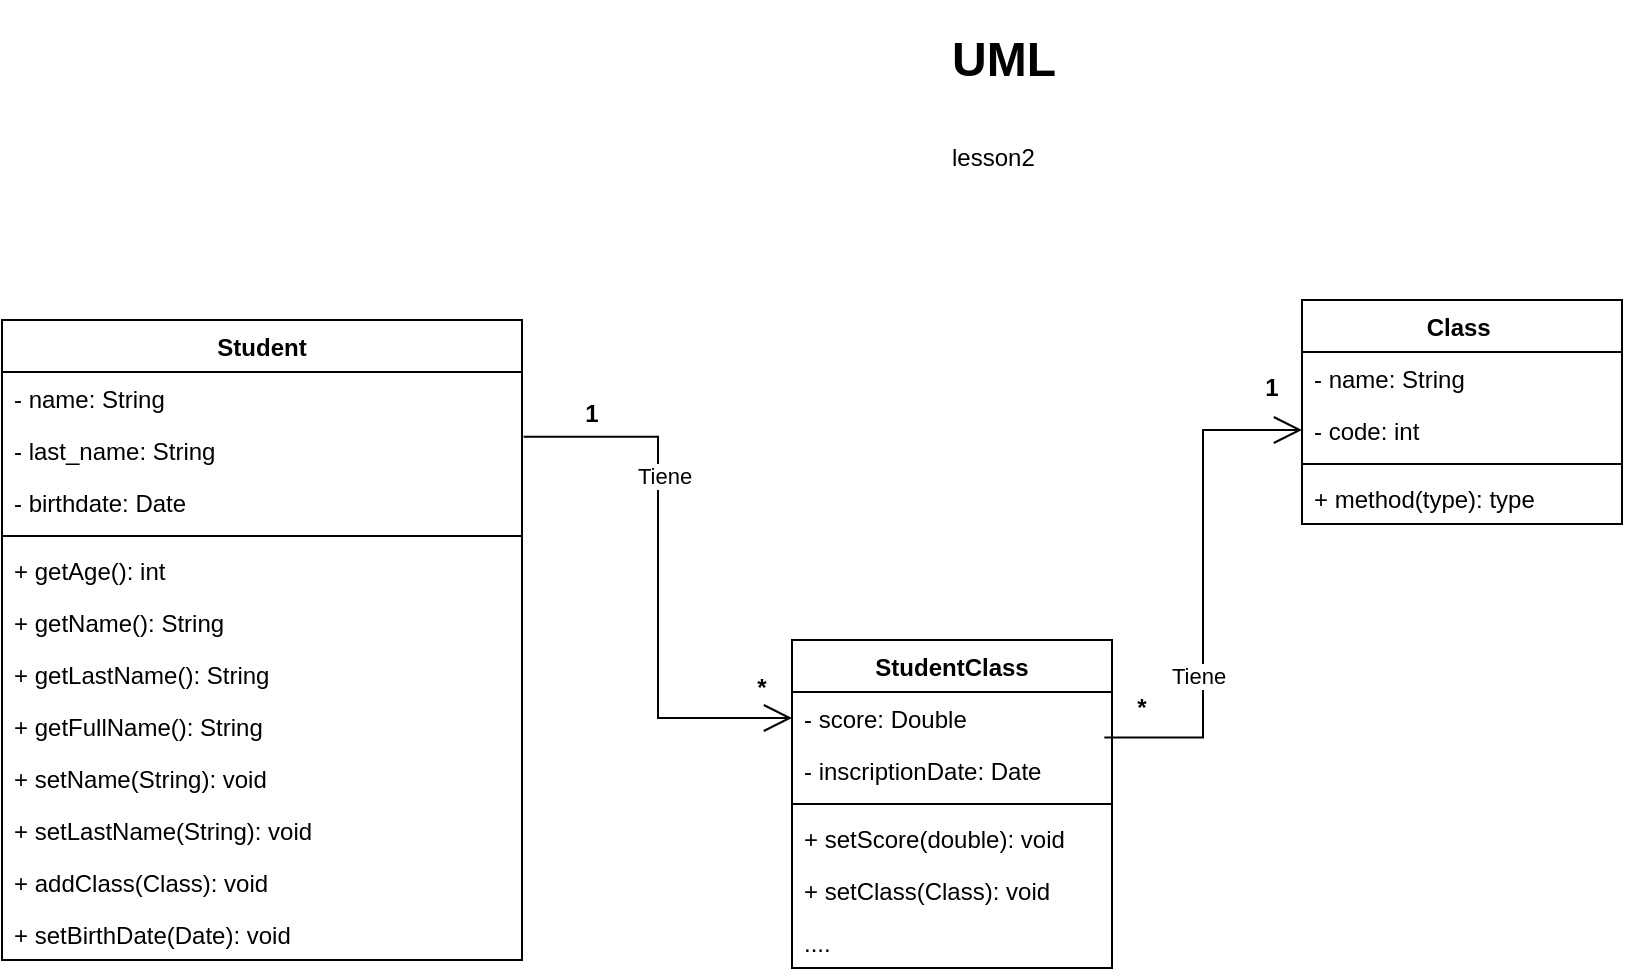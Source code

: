 <mxfile version="20.2.5" type="github" pages="2">
  <diagram id="qucW7Hf-s4Wk7j7cGB6x" name="Clase-2">
    <mxGraphModel dx="1962" dy="1680" grid="1" gridSize="10" guides="1" tooltips="1" connect="1" arrows="1" fold="1" page="1" pageScale="1" pageWidth="850" pageHeight="1100" math="0" shadow="0">
      <root>
        <mxCell id="0" />
        <mxCell id="1" parent="0" />
        <mxCell id="x6pAnWsLz1r-cP3AVDph-1" value="Student" style="swimlane;fontStyle=1;align=center;verticalAlign=top;childLayout=stackLayout;horizontal=1;startSize=26;horizontalStack=0;resizeParent=1;resizeParentMax=0;resizeLast=0;collapsible=1;marginBottom=0;" parent="1" vertex="1">
          <mxGeometry x="-130" y="150" width="260" height="320" as="geometry" />
        </mxCell>
        <mxCell id="x6pAnWsLz1r-cP3AVDph-2" value="- name: String" style="text;strokeColor=none;fillColor=none;align=left;verticalAlign=top;spacingLeft=4;spacingRight=4;overflow=hidden;rotatable=0;points=[[0,0.5],[1,0.5]];portConstraint=eastwest;" parent="x6pAnWsLz1r-cP3AVDph-1" vertex="1">
          <mxGeometry y="26" width="260" height="26" as="geometry" />
        </mxCell>
        <mxCell id="x6pAnWsLz1r-cP3AVDph-5" value="- last_name: String" style="text;strokeColor=none;fillColor=none;align=left;verticalAlign=top;spacingLeft=4;spacingRight=4;overflow=hidden;rotatable=0;points=[[0,0.5],[1,0.5]];portConstraint=eastwest;" parent="x6pAnWsLz1r-cP3AVDph-1" vertex="1">
          <mxGeometry y="52" width="260" height="26" as="geometry" />
        </mxCell>
        <mxCell id="x6pAnWsLz1r-cP3AVDph-6" value="- birthdate: Date" style="text;strokeColor=none;fillColor=none;align=left;verticalAlign=top;spacingLeft=4;spacingRight=4;overflow=hidden;rotatable=0;points=[[0,0.5],[1,0.5]];portConstraint=eastwest;" parent="x6pAnWsLz1r-cP3AVDph-1" vertex="1">
          <mxGeometry y="78" width="260" height="26" as="geometry" />
        </mxCell>
        <mxCell id="x6pAnWsLz1r-cP3AVDph-3" value="" style="line;strokeWidth=1;fillColor=none;align=left;verticalAlign=middle;spacingTop=-1;spacingLeft=3;spacingRight=3;rotatable=0;labelPosition=right;points=[];portConstraint=eastwest;" parent="x6pAnWsLz1r-cP3AVDph-1" vertex="1">
          <mxGeometry y="104" width="260" height="8" as="geometry" />
        </mxCell>
        <mxCell id="x6pAnWsLz1r-cP3AVDph-4" value="+ getAge(): int" style="text;strokeColor=none;fillColor=none;align=left;verticalAlign=top;spacingLeft=4;spacingRight=4;overflow=hidden;rotatable=0;points=[[0,0.5],[1,0.5]];portConstraint=eastwest;" parent="x6pAnWsLz1r-cP3AVDph-1" vertex="1">
          <mxGeometry y="112" width="260" height="26" as="geometry" />
        </mxCell>
        <mxCell id="x6pAnWsLz1r-cP3AVDph-8" value="+ getName(): String" style="text;strokeColor=none;fillColor=none;align=left;verticalAlign=top;spacingLeft=4;spacingRight=4;overflow=hidden;rotatable=0;points=[[0,0.5],[1,0.5]];portConstraint=eastwest;" parent="x6pAnWsLz1r-cP3AVDph-1" vertex="1">
          <mxGeometry y="138" width="260" height="26" as="geometry" />
        </mxCell>
        <mxCell id="x6pAnWsLz1r-cP3AVDph-9" value="+ getLastName(): String" style="text;strokeColor=none;fillColor=none;align=left;verticalAlign=top;spacingLeft=4;spacingRight=4;overflow=hidden;rotatable=0;points=[[0,0.5],[1,0.5]];portConstraint=eastwest;" parent="x6pAnWsLz1r-cP3AVDph-1" vertex="1">
          <mxGeometry y="164" width="260" height="26" as="geometry" />
        </mxCell>
        <mxCell id="x6pAnWsLz1r-cP3AVDph-10" value="+ getFullName(): String" style="text;strokeColor=none;fillColor=none;align=left;verticalAlign=top;spacingLeft=4;spacingRight=4;overflow=hidden;rotatable=0;points=[[0,0.5],[1,0.5]];portConstraint=eastwest;" parent="x6pAnWsLz1r-cP3AVDph-1" vertex="1">
          <mxGeometry y="190" width="260" height="26" as="geometry" />
        </mxCell>
        <mxCell id="x6pAnWsLz1r-cP3AVDph-11" value="+ setName(String): void" style="text;strokeColor=none;fillColor=none;align=left;verticalAlign=top;spacingLeft=4;spacingRight=4;overflow=hidden;rotatable=0;points=[[0,0.5],[1,0.5]];portConstraint=eastwest;" parent="x6pAnWsLz1r-cP3AVDph-1" vertex="1">
          <mxGeometry y="216" width="260" height="26" as="geometry" />
        </mxCell>
        <mxCell id="x6pAnWsLz1r-cP3AVDph-12" value="+ setLastName(String): void" style="text;strokeColor=none;fillColor=none;align=left;verticalAlign=top;spacingLeft=4;spacingRight=4;overflow=hidden;rotatable=0;points=[[0,0.5],[1,0.5]];portConstraint=eastwest;" parent="x6pAnWsLz1r-cP3AVDph-1" vertex="1">
          <mxGeometry y="242" width="260" height="26" as="geometry" />
        </mxCell>
        <mxCell id="x6pAnWsLz1r-cP3AVDph-27" value="+ addClass(Class): void" style="text;strokeColor=none;fillColor=none;align=left;verticalAlign=top;spacingLeft=4;spacingRight=4;overflow=hidden;rotatable=0;points=[[0,0.5],[1,0.5]];portConstraint=eastwest;" parent="x6pAnWsLz1r-cP3AVDph-1" vertex="1">
          <mxGeometry y="268" width="260" height="26" as="geometry" />
        </mxCell>
        <mxCell id="x6pAnWsLz1r-cP3AVDph-13" value="+ setBirthDate(Date): void" style="text;strokeColor=none;fillColor=none;align=left;verticalAlign=top;spacingLeft=4;spacingRight=4;overflow=hidden;rotatable=0;points=[[0,0.5],[1,0.5]];portConstraint=eastwest;" parent="x6pAnWsLz1r-cP3AVDph-1" vertex="1">
          <mxGeometry y="294" width="260" height="26" as="geometry" />
        </mxCell>
        <mxCell id="x6pAnWsLz1r-cP3AVDph-7" value="&lt;h1&gt;&lt;span style=&quot;background-color: initial; font-size: 24px;&quot;&gt;UML&lt;/span&gt;&lt;/h1&gt;&lt;h1&gt;&lt;span style=&quot;background-color: initial; font-size: 12px; font-weight: normal;&quot;&gt;lesson2&lt;/span&gt;&lt;br&gt;&lt;/h1&gt;" style="text;html=1;strokeColor=none;fillColor=none;spacing=5;spacingTop=-20;whiteSpace=wrap;overflow=hidden;rounded=0;" parent="1" vertex="1">
          <mxGeometry x="340" width="190" height="120" as="geometry" />
        </mxCell>
        <mxCell id="x6pAnWsLz1r-cP3AVDph-18" value="Class " style="swimlane;fontStyle=1;align=center;verticalAlign=top;childLayout=stackLayout;horizontal=1;startSize=26;horizontalStack=0;resizeParent=1;resizeParentMax=0;resizeLast=0;collapsible=1;marginBottom=0;" parent="1" vertex="1">
          <mxGeometry x="520" y="140" width="160" height="112" as="geometry" />
        </mxCell>
        <mxCell id="x6pAnWsLz1r-cP3AVDph-19" value="- name: String" style="text;strokeColor=none;fillColor=none;align=left;verticalAlign=top;spacingLeft=4;spacingRight=4;overflow=hidden;rotatable=0;points=[[0,0.5],[1,0.5]];portConstraint=eastwest;" parent="x6pAnWsLz1r-cP3AVDph-18" vertex="1">
          <mxGeometry y="26" width="160" height="26" as="geometry" />
        </mxCell>
        <mxCell id="x6pAnWsLz1r-cP3AVDph-22" value="- code: int" style="text;strokeColor=none;fillColor=none;align=left;verticalAlign=top;spacingLeft=4;spacingRight=4;overflow=hidden;rotatable=0;points=[[0,0.5],[1,0.5]];portConstraint=eastwest;" parent="x6pAnWsLz1r-cP3AVDph-18" vertex="1">
          <mxGeometry y="52" width="160" height="26" as="geometry" />
        </mxCell>
        <mxCell id="x6pAnWsLz1r-cP3AVDph-20" value="" style="line;strokeWidth=1;fillColor=none;align=left;verticalAlign=middle;spacingTop=-1;spacingLeft=3;spacingRight=3;rotatable=0;labelPosition=right;points=[];portConstraint=eastwest;" parent="x6pAnWsLz1r-cP3AVDph-18" vertex="1">
          <mxGeometry y="78" width="160" height="8" as="geometry" />
        </mxCell>
        <mxCell id="x6pAnWsLz1r-cP3AVDph-21" value="+ method(type): type" style="text;strokeColor=none;fillColor=none;align=left;verticalAlign=top;spacingLeft=4;spacingRight=4;overflow=hidden;rotatable=0;points=[[0,0.5],[1,0.5]];portConstraint=eastwest;" parent="x6pAnWsLz1r-cP3AVDph-18" vertex="1">
          <mxGeometry y="86" width="160" height="26" as="geometry" />
        </mxCell>
        <mxCell id="x6pAnWsLz1r-cP3AVDph-23" value="" style="endArrow=open;endFill=1;endSize=12;html=1;rounded=0;entryX=0;entryY=0.5;entryDx=0;entryDy=0;edgeStyle=elbowEdgeStyle;exitX=1.003;exitY=0.246;exitDx=0;exitDy=0;exitPerimeter=0;" parent="1" source="x6pAnWsLz1r-cP3AVDph-5" target="x6pAnWsLz1r-cP3AVDph-32" edge="1">
          <mxGeometry width="160" relative="1" as="geometry">
            <mxPoint x="150" y="215" as="sourcePoint" />
            <mxPoint x="440" y="331" as="targetPoint" />
          </mxGeometry>
        </mxCell>
        <mxCell id="x6pAnWsLz1r-cP3AVDph-24" value="Tiene" style="edgeLabel;html=1;align=center;verticalAlign=middle;resizable=0;points=[];" parent="x6pAnWsLz1r-cP3AVDph-23" vertex="1" connectable="0">
          <mxGeometry x="-0.368" y="3" relative="1" as="geometry">
            <mxPoint as="offset" />
          </mxGeometry>
        </mxCell>
        <mxCell id="x6pAnWsLz1r-cP3AVDph-25" value="1" style="text;align=center;fontStyle=1;verticalAlign=middle;spacingLeft=3;spacingRight=3;strokeColor=none;rotatable=0;points=[[0,0.5],[1,0.5]];portConstraint=eastwest;" parent="1" vertex="1">
          <mxGeometry x="150" y="183" width="30" height="26" as="geometry" />
        </mxCell>
        <mxCell id="x6pAnWsLz1r-cP3AVDph-26" value="*" style="text;align=center;fontStyle=1;verticalAlign=middle;spacingLeft=3;spacingRight=3;strokeColor=none;rotatable=0;points=[[0,0.5],[1,0.5]];portConstraint=eastwest;" parent="1" vertex="1">
          <mxGeometry x="235" y="320" width="30" height="26" as="geometry" />
        </mxCell>
        <mxCell id="x6pAnWsLz1r-cP3AVDph-31" value="StudentClass" style="swimlane;fontStyle=1;align=center;verticalAlign=top;childLayout=stackLayout;horizontal=1;startSize=26;horizontalStack=0;resizeParent=1;resizeParentMax=0;resizeLast=0;collapsible=1;marginBottom=0;" parent="1" vertex="1">
          <mxGeometry x="265" y="310" width="160" height="164" as="geometry" />
        </mxCell>
        <mxCell id="x6pAnWsLz1r-cP3AVDph-32" value="- score: Double" style="text;strokeColor=none;fillColor=none;align=left;verticalAlign=top;spacingLeft=4;spacingRight=4;overflow=hidden;rotatable=0;points=[[0,0.5],[1,0.5]];portConstraint=eastwest;" parent="x6pAnWsLz1r-cP3AVDph-31" vertex="1">
          <mxGeometry y="26" width="160" height="26" as="geometry" />
        </mxCell>
        <mxCell id="x6pAnWsLz1r-cP3AVDph-35" value="- inscriptionDate: Date" style="text;strokeColor=none;fillColor=none;align=left;verticalAlign=top;spacingLeft=4;spacingRight=4;overflow=hidden;rotatable=0;points=[[0,0.5],[1,0.5]];portConstraint=eastwest;" parent="x6pAnWsLz1r-cP3AVDph-31" vertex="1">
          <mxGeometry y="52" width="160" height="26" as="geometry" />
        </mxCell>
        <mxCell id="x6pAnWsLz1r-cP3AVDph-33" value="" style="line;strokeWidth=1;fillColor=none;align=left;verticalAlign=middle;spacingTop=-1;spacingLeft=3;spacingRight=3;rotatable=0;labelPosition=right;points=[];portConstraint=eastwest;" parent="x6pAnWsLz1r-cP3AVDph-31" vertex="1">
          <mxGeometry y="78" width="160" height="8" as="geometry" />
        </mxCell>
        <mxCell id="x6pAnWsLz1r-cP3AVDph-34" value="+ setScore(double): void" style="text;strokeColor=none;fillColor=none;align=left;verticalAlign=top;spacingLeft=4;spacingRight=4;overflow=hidden;rotatable=0;points=[[0,0.5],[1,0.5]];portConstraint=eastwest;" parent="x6pAnWsLz1r-cP3AVDph-31" vertex="1">
          <mxGeometry y="86" width="160" height="26" as="geometry" />
        </mxCell>
        <mxCell id="x6pAnWsLz1r-cP3AVDph-41" value="+ setClass(Class): void" style="text;strokeColor=none;fillColor=none;align=left;verticalAlign=top;spacingLeft=4;spacingRight=4;overflow=hidden;rotatable=0;points=[[0,0.5],[1,0.5]];portConstraint=eastwest;" parent="x6pAnWsLz1r-cP3AVDph-31" vertex="1">
          <mxGeometry y="112" width="160" height="26" as="geometry" />
        </mxCell>
        <mxCell id="x6pAnWsLz1r-cP3AVDph-40" value="...." style="text;strokeColor=none;fillColor=none;align=left;verticalAlign=top;spacingLeft=4;spacingRight=4;overflow=hidden;rotatable=0;points=[[0,0.5],[1,0.5]];portConstraint=eastwest;" parent="x6pAnWsLz1r-cP3AVDph-31" vertex="1">
          <mxGeometry y="138" width="160" height="26" as="geometry" />
        </mxCell>
        <mxCell id="x6pAnWsLz1r-cP3AVDph-36" value="" style="endArrow=open;endFill=1;endSize=12;html=1;rounded=0;entryX=0;entryY=0.5;entryDx=0;entryDy=0;edgeStyle=elbowEdgeStyle;exitX=0.976;exitY=-0.123;exitDx=0;exitDy=0;exitPerimeter=0;" parent="1" source="x6pAnWsLz1r-cP3AVDph-35" target="x6pAnWsLz1r-cP3AVDph-22" edge="1">
          <mxGeometry width="160" relative="1" as="geometry">
            <mxPoint x="140.78" y="218.396" as="sourcePoint" />
            <mxPoint x="275" y="359" as="targetPoint" />
          </mxGeometry>
        </mxCell>
        <mxCell id="x6pAnWsLz1r-cP3AVDph-37" value="Tiene" style="edgeLabel;html=1;align=center;verticalAlign=middle;resizable=0;points=[];" parent="x6pAnWsLz1r-cP3AVDph-36" vertex="1" connectable="0">
          <mxGeometry x="-0.368" y="3" relative="1" as="geometry">
            <mxPoint as="offset" />
          </mxGeometry>
        </mxCell>
        <mxCell id="x6pAnWsLz1r-cP3AVDph-38" value="1" style="text;align=center;fontStyle=1;verticalAlign=middle;spacingLeft=3;spacingRight=3;strokeColor=none;rotatable=0;points=[[0,0.5],[1,0.5]];portConstraint=eastwest;" parent="1" vertex="1">
          <mxGeometry x="490" y="170" width="30" height="26" as="geometry" />
        </mxCell>
        <mxCell id="x6pAnWsLz1r-cP3AVDph-39" value="*" style="text;align=center;fontStyle=1;verticalAlign=middle;spacingLeft=3;spacingRight=3;strokeColor=none;rotatable=0;points=[[0,0.5],[1,0.5]];portConstraint=eastwest;" parent="1" vertex="1">
          <mxGeometry x="425" y="330" width="30" height="26" as="geometry" />
        </mxCell>
      </root>
    </mxGraphModel>
  </diagram>
  <diagram id="HTBrRSwSJl9MCw60Zq4b" name="Clase-3">
    <mxGraphModel dx="1856" dy="797" grid="1" gridSize="10" guides="1" tooltips="1" connect="1" arrows="1" fold="1" page="1" pageScale="1" pageWidth="850" pageHeight="1100" math="0" shadow="0">
      <root>
        <mxCell id="0" />
        <mxCell id="1" parent="0" />
        <mxCell id="lzgIPJBY9EZzpwxBVHSv-1" value="Perro" style="swimlane;fontStyle=1;align=center;verticalAlign=top;childLayout=stackLayout;horizontal=1;startSize=26;horizontalStack=0;resizeParent=1;resizeParentMax=0;resizeLast=0;collapsible=1;marginBottom=0;" vertex="1" parent="1">
          <mxGeometry x="270" y="160" width="160" height="86" as="geometry" />
        </mxCell>
        <mxCell id="lzgIPJBY9EZzpwxBVHSv-2" value="- nombre: String" style="text;strokeColor=none;fillColor=none;align=left;verticalAlign=top;spacingLeft=4;spacingRight=4;overflow=hidden;rotatable=0;points=[[0,0.5],[1,0.5]];portConstraint=eastwest;" vertex="1" parent="lzgIPJBY9EZzpwxBVHSv-1">
          <mxGeometry y="26" width="160" height="26" as="geometry" />
        </mxCell>
        <mxCell id="lzgIPJBY9EZzpwxBVHSv-3" value="" style="line;strokeWidth=1;fillColor=none;align=left;verticalAlign=middle;spacingTop=-1;spacingLeft=3;spacingRight=3;rotatable=0;labelPosition=right;points=[];portConstraint=eastwest;" vertex="1" parent="lzgIPJBY9EZzpwxBVHSv-1">
          <mxGeometry y="52" width="160" height="8" as="geometry" />
        </mxCell>
        <mxCell id="lzgIPJBY9EZzpwxBVHSv-4" value="+ ladra(): void" style="text;strokeColor=none;fillColor=none;align=left;verticalAlign=top;spacingLeft=4;spacingRight=4;overflow=hidden;rotatable=0;points=[[0,0.5],[1,0.5]];portConstraint=eastwest;" vertex="1" parent="lzgIPJBY9EZzpwxBVHSv-1">
          <mxGeometry y="60" width="160" height="26" as="geometry" />
        </mxCell>
        <mxCell id="lzgIPJBY9EZzpwxBVHSv-5" value="Caniche" style="swimlane;fontStyle=1;align=center;verticalAlign=top;childLayout=stackLayout;horizontal=1;startSize=26;horizontalStack=0;resizeParent=1;resizeParentMax=0;resizeLast=0;collapsible=1;marginBottom=0;" vertex="1" parent="1">
          <mxGeometry x="170" y="340" width="160" height="34" as="geometry" />
        </mxCell>
        <mxCell id="lzgIPJBY9EZzpwxBVHSv-7" value="" style="line;strokeWidth=1;fillColor=none;align=left;verticalAlign=middle;spacingTop=-1;spacingLeft=3;spacingRight=3;rotatable=0;labelPosition=right;points=[];portConstraint=eastwest;" vertex="1" parent="lzgIPJBY9EZzpwxBVHSv-5">
          <mxGeometry y="26" width="160" height="8" as="geometry" />
        </mxCell>
        <mxCell id="lzgIPJBY9EZzpwxBVHSv-9" value="Doberman" style="swimlane;fontStyle=1;align=center;verticalAlign=top;childLayout=stackLayout;horizontal=1;startSize=26;horizontalStack=0;resizeParent=1;resizeParentMax=0;resizeLast=0;collapsible=1;marginBottom=0;" vertex="1" parent="1">
          <mxGeometry x="460" y="340" width="160" height="34" as="geometry" />
        </mxCell>
        <mxCell id="lzgIPJBY9EZzpwxBVHSv-11" value="" style="line;strokeWidth=1;fillColor=none;align=left;verticalAlign=middle;spacingTop=-1;spacingLeft=3;spacingRight=3;rotatable=0;labelPosition=right;points=[];portConstraint=eastwest;" vertex="1" parent="lzgIPJBY9EZzpwxBVHSv-9">
          <mxGeometry y="26" width="160" height="8" as="geometry" />
        </mxCell>
        <mxCell id="lzgIPJBY9EZzpwxBVHSv-13" value="Extends" style="endArrow=block;endSize=16;endFill=0;html=1;rounded=0;exitX=0.314;exitY=-0.082;exitDx=0;exitDy=0;exitPerimeter=0;entryX=0.513;entryY=1.101;entryDx=0;entryDy=0;entryPerimeter=0;" edge="1" parent="1" source="lzgIPJBY9EZzpwxBVHSv-5" target="lzgIPJBY9EZzpwxBVHSv-4">
          <mxGeometry width="160" relative="1" as="geometry">
            <mxPoint x="40" y="280" as="sourcePoint" />
            <mxPoint x="200" y="280" as="targetPoint" />
          </mxGeometry>
        </mxCell>
        <mxCell id="lzgIPJBY9EZzpwxBVHSv-14" value="Extends" style="endArrow=block;endSize=16;endFill=0;html=1;rounded=0;exitX=0.5;exitY=0;exitDx=0;exitDy=0;entryX=0.635;entryY=1.064;entryDx=0;entryDy=0;entryPerimeter=0;" edge="1" parent="1" source="lzgIPJBY9EZzpwxBVHSv-9" target="lzgIPJBY9EZzpwxBVHSv-4">
          <mxGeometry width="160" relative="1" as="geometry">
            <mxPoint x="230.24" y="347.212" as="sourcePoint" />
            <mxPoint x="402.08" y="268.626" as="targetPoint" />
          </mxGeometry>
        </mxCell>
        <mxCell id="lzgIPJBY9EZzpwxBVHSv-15" value="Alimento" style="swimlane;fontStyle=1;align=center;verticalAlign=top;childLayout=stackLayout;horizontal=1;startSize=26;horizontalStack=0;resizeParent=1;resizeParentMax=0;resizeLast=0;collapsible=1;marginBottom=0;" vertex="1" parent="1">
          <mxGeometry x="240" y="500" width="160" height="216" as="geometry" />
        </mxCell>
        <mxCell id="lzgIPJBY9EZzpwxBVHSv-16" value="- nombre: String" style="text;strokeColor=none;fillColor=none;align=left;verticalAlign=top;spacingLeft=4;spacingRight=4;overflow=hidden;rotatable=0;points=[[0,0.5],[1,0.5]];portConstraint=eastwest;" vertex="1" parent="lzgIPJBY9EZzpwxBVHSv-15">
          <mxGeometry y="26" width="160" height="26" as="geometry" />
        </mxCell>
        <mxCell id="lzgIPJBY9EZzpwxBVHSv-20" value="- calorias: float" style="text;strokeColor=none;fillColor=none;align=left;verticalAlign=top;spacingLeft=4;spacingRight=4;overflow=hidden;rotatable=0;points=[[0,0.5],[1,0.5]];portConstraint=eastwest;" vertex="1" parent="lzgIPJBY9EZzpwxBVHSv-15">
          <mxGeometry y="52" width="160" height="26" as="geometry" />
        </mxCell>
        <mxCell id="lzgIPJBY9EZzpwxBVHSv-19" value="- peso: float" style="text;strokeColor=none;fillColor=none;align=left;verticalAlign=top;spacingLeft=4;spacingRight=4;overflow=hidden;rotatable=0;points=[[0,0.5],[1,0.5]];portConstraint=eastwest;" vertex="1" parent="lzgIPJBY9EZzpwxBVHSv-15">
          <mxGeometry y="78" width="160" height="26" as="geometry" />
        </mxCell>
        <mxCell id="lzgIPJBY9EZzpwxBVHSv-17" value="" style="line;strokeWidth=1;fillColor=none;align=left;verticalAlign=middle;spacingTop=-1;spacingLeft=3;spacingRight=3;rotatable=0;labelPosition=right;points=[];portConstraint=eastwest;" vertex="1" parent="lzgIPJBY9EZzpwxBVHSv-15">
          <mxGeometry y="104" width="160" height="8" as="geometry" />
        </mxCell>
        <mxCell id="lzgIPJBY9EZzpwxBVHSv-18" value="+ ladra(): void" style="text;strokeColor=none;fillColor=none;align=left;verticalAlign=top;spacingLeft=4;spacingRight=4;overflow=hidden;rotatable=0;points=[[0,0.5],[1,0.5]];portConstraint=eastwest;" vertex="1" parent="lzgIPJBY9EZzpwxBVHSv-15">
          <mxGeometry y="112" width="160" height="26" as="geometry" />
        </mxCell>
        <mxCell id="lzgIPJBY9EZzpwxBVHSv-21" value="+ getNombre(): String" style="text;strokeColor=none;fillColor=none;align=left;verticalAlign=top;spacingLeft=4;spacingRight=4;overflow=hidden;rotatable=0;points=[[0,0.5],[1,0.5]];portConstraint=eastwest;" vertex="1" parent="lzgIPJBY9EZzpwxBVHSv-15">
          <mxGeometry y="138" width="160" height="26" as="geometry" />
        </mxCell>
        <mxCell id="lzgIPJBY9EZzpwxBVHSv-22" value="+ getCalorias(): float" style="text;strokeColor=none;fillColor=none;align=left;verticalAlign=top;spacingLeft=4;spacingRight=4;overflow=hidden;rotatable=0;points=[[0,0.5],[1,0.5]];portConstraint=eastwest;" vertex="1" parent="lzgIPJBY9EZzpwxBVHSv-15">
          <mxGeometry y="164" width="160" height="26" as="geometry" />
        </mxCell>
        <mxCell id="lzgIPJBY9EZzpwxBVHSv-23" value="+ setCalorias(float): void" style="text;strokeColor=none;fillColor=none;align=left;verticalAlign=top;spacingLeft=4;spacingRight=4;overflow=hidden;rotatable=0;points=[[0,0.5],[1,0.5]];portConstraint=eastwest;" vertex="1" parent="lzgIPJBY9EZzpwxBVHSv-15">
          <mxGeometry y="190" width="160" height="26" as="geometry" />
        </mxCell>
        <mxCell id="lzgIPJBY9EZzpwxBVHSv-24" value="Vegetal" style="swimlane;fontStyle=1;align=center;verticalAlign=top;childLayout=stackLayout;horizontal=1;startSize=26;horizontalStack=0;resizeParent=1;resizeParentMax=0;resizeLast=0;collapsible=1;marginBottom=0;" vertex="1" parent="1">
          <mxGeometry x="100" y="840" width="160" height="112" as="geometry" />
        </mxCell>
        <mxCell id="lzgIPJBY9EZzpwxBVHSv-25" value="+ estacion: String" style="text;strokeColor=none;fillColor=none;align=left;verticalAlign=top;spacingLeft=4;spacingRight=4;overflow=hidden;rotatable=0;points=[[0,0.5],[1,0.5]];portConstraint=eastwest;" vertex="1" parent="lzgIPJBY9EZzpwxBVHSv-24">
          <mxGeometry y="26" width="160" height="26" as="geometry" />
        </mxCell>
        <mxCell id="lzgIPJBY9EZzpwxBVHSv-26" value="" style="line;strokeWidth=1;fillColor=none;align=left;verticalAlign=middle;spacingTop=-1;spacingLeft=3;spacingRight=3;rotatable=0;labelPosition=right;points=[];portConstraint=eastwest;" vertex="1" parent="lzgIPJBY9EZzpwxBVHSv-24">
          <mxGeometry y="52" width="160" height="8" as="geometry" />
        </mxCell>
        <mxCell id="lzgIPJBY9EZzpwxBVHSv-27" value="+ getEstacion(): String" style="text;strokeColor=none;fillColor=none;align=left;verticalAlign=top;spacingLeft=4;spacingRight=4;overflow=hidden;rotatable=0;points=[[0,0.5],[1,0.5]];portConstraint=eastwest;" vertex="1" parent="lzgIPJBY9EZzpwxBVHSv-24">
          <mxGeometry y="60" width="160" height="26" as="geometry" />
        </mxCell>
        <mxCell id="lzgIPJBY9EZzpwxBVHSv-53" value="+ regarla() Void" style="text;strokeColor=none;fillColor=none;align=left;verticalAlign=top;spacingLeft=4;spacingRight=4;overflow=hidden;rotatable=0;points=[[0,0.5],[1,0.5]];portConstraint=eastwest;" vertex="1" parent="lzgIPJBY9EZzpwxBVHSv-24">
          <mxGeometry y="86" width="160" height="26" as="geometry" />
        </mxCell>
        <mxCell id="lzgIPJBY9EZzpwxBVHSv-28" value="Extends" style="endArrow=block;endSize=16;endFill=0;html=1;rounded=0;exitX=0.5;exitY=0;exitDx=0;exitDy=0;entryX=0.436;entryY=0.976;entryDx=0;entryDy=0;entryPerimeter=0;" edge="1" parent="1" source="lzgIPJBY9EZzpwxBVHSv-24" target="lzgIPJBY9EZzpwxBVHSv-23">
          <mxGeometry width="160" relative="1" as="geometry">
            <mxPoint x="270" y="800" as="sourcePoint" />
            <mxPoint x="430" y="800" as="targetPoint" />
          </mxGeometry>
        </mxCell>
        <mxCell id="lzgIPJBY9EZzpwxBVHSv-29" value="Carne" style="swimlane;fontStyle=1;align=center;verticalAlign=top;childLayout=stackLayout;horizontal=1;startSize=26;horizontalStack=0;resizeParent=1;resizeParentMax=0;resizeLast=0;collapsible=1;marginBottom=0;" vertex="1" parent="1">
          <mxGeometry x="400" y="850" width="160" height="112" as="geometry" />
        </mxCell>
        <mxCell id="lzgIPJBY9EZzpwxBVHSv-30" value="+ corte: String" style="text;strokeColor=none;fillColor=none;align=left;verticalAlign=top;spacingLeft=4;spacingRight=4;overflow=hidden;rotatable=0;points=[[0,0.5],[1,0.5]];portConstraint=eastwest;" vertex="1" parent="lzgIPJBY9EZzpwxBVHSv-29">
          <mxGeometry y="26" width="160" height="26" as="geometry" />
        </mxCell>
        <mxCell id="lzgIPJBY9EZzpwxBVHSv-31" value="" style="line;strokeWidth=1;fillColor=none;align=left;verticalAlign=middle;spacingTop=-1;spacingLeft=3;spacingRight=3;rotatable=0;labelPosition=right;points=[];portConstraint=eastwest;" vertex="1" parent="lzgIPJBY9EZzpwxBVHSv-29">
          <mxGeometry y="52" width="160" height="8" as="geometry" />
        </mxCell>
        <mxCell id="lzgIPJBY9EZzpwxBVHSv-32" value="+ getCorte(): String" style="text;strokeColor=none;fillColor=none;align=left;verticalAlign=top;spacingLeft=4;spacingRight=4;overflow=hidden;rotatable=0;points=[[0,0.5],[1,0.5]];portConstraint=eastwest;" vertex="1" parent="lzgIPJBY9EZzpwxBVHSv-29">
          <mxGeometry y="60" width="160" height="26" as="geometry" />
        </mxCell>
        <mxCell id="lzgIPJBY9EZzpwxBVHSv-34" value="+ setCorte(String): void" style="text;strokeColor=none;fillColor=none;align=left;verticalAlign=top;spacingLeft=4;spacingRight=4;overflow=hidden;rotatable=0;points=[[0,0.5],[1,0.5]];portConstraint=eastwest;" vertex="1" parent="lzgIPJBY9EZzpwxBVHSv-29">
          <mxGeometry y="86" width="160" height="26" as="geometry" />
        </mxCell>
        <mxCell id="lzgIPJBY9EZzpwxBVHSv-33" value="Extends" style="endArrow=block;endSize=16;endFill=0;html=1;rounded=0;exitX=0.449;exitY=-0.004;exitDx=0;exitDy=0;exitPerimeter=0;entryX=0.8;entryY=1.013;entryDx=0;entryDy=0;entryPerimeter=0;" edge="1" parent="1" source="lzgIPJBY9EZzpwxBVHSv-29" target="lzgIPJBY9EZzpwxBVHSv-23">
          <mxGeometry width="160" relative="1" as="geometry">
            <mxPoint x="450" y="780" as="sourcePoint" />
            <mxPoint x="610" y="780" as="targetPoint" />
          </mxGeometry>
        </mxCell>
        <mxCell id="lzgIPJBY9EZzpwxBVHSv-35" value="" style="shape=flexArrow;endArrow=classic;html=1;rounded=0;" edge="1" parent="1">
          <mxGeometry width="50" height="50" relative="1" as="geometry">
            <mxPoint x="670" y="630" as="sourcePoint" />
            <mxPoint x="670" y="890" as="targetPoint" />
          </mxGeometry>
        </mxCell>
        <mxCell id="lzgIPJBY9EZzpwxBVHSv-36" value="" style="shape=flexArrow;endArrow=classic;html=1;rounded=0;" edge="1" parent="1">
          <mxGeometry width="50" height="50" relative="1" as="geometry">
            <mxPoint x="890" y="890" as="sourcePoint" />
            <mxPoint x="890" y="630" as="targetPoint" />
          </mxGeometry>
        </mxCell>
        <mxCell id="lzgIPJBY9EZzpwxBVHSv-37" value="Especializacion" style="ellipse;whiteSpace=wrap;html=1;" vertex="1" parent="1">
          <mxGeometry x="530" y="650" width="140" height="70" as="geometry" />
        </mxCell>
        <mxCell id="lzgIPJBY9EZzpwxBVHSv-38" value="Generalizacion" style="ellipse;whiteSpace=wrap;html=1;" vertex="1" parent="1">
          <mxGeometry x="900" y="670" width="140" height="70" as="geometry" />
        </mxCell>
        <mxCell id="lzgIPJBY9EZzpwxBVHSv-39" value="Perro" style="swimlane;fontStyle=3;align=center;verticalAlign=top;childLayout=stackLayout;horizontal=1;startSize=26;horizontalStack=0;resizeParent=1;resizeParentMax=0;resizeLast=0;collapsible=1;marginBottom=0;" vertex="1" parent="1">
          <mxGeometry x="790" y="70" width="160" height="86" as="geometry" />
        </mxCell>
        <mxCell id="lzgIPJBY9EZzpwxBVHSv-40" value="- nombre: String" style="text;strokeColor=none;fillColor=none;align=left;verticalAlign=top;spacingLeft=4;spacingRight=4;overflow=hidden;rotatable=0;points=[[0,0.5],[1,0.5]];portConstraint=eastwest;" vertex="1" parent="lzgIPJBY9EZzpwxBVHSv-39">
          <mxGeometry y="26" width="160" height="26" as="geometry" />
        </mxCell>
        <mxCell id="lzgIPJBY9EZzpwxBVHSv-41" value="" style="line;strokeWidth=1;fillColor=none;align=left;verticalAlign=middle;spacingTop=-1;spacingLeft=3;spacingRight=3;rotatable=0;labelPosition=right;points=[];portConstraint=eastwest;" vertex="1" parent="lzgIPJBY9EZzpwxBVHSv-39">
          <mxGeometry y="52" width="160" height="8" as="geometry" />
        </mxCell>
        <mxCell id="lzgIPJBY9EZzpwxBVHSv-42" value="+ abstract ladra(): void" style="text;strokeColor=none;fillColor=none;align=left;verticalAlign=top;spacingLeft=4;spacingRight=4;overflow=hidden;rotatable=0;points=[[0,0.5],[1,0.5]];portConstraint=eastwest;fontStyle=2" vertex="1" parent="lzgIPJBY9EZzpwxBVHSv-39">
          <mxGeometry y="60" width="160" height="26" as="geometry" />
        </mxCell>
        <mxCell id="lzgIPJBY9EZzpwxBVHSv-43" value="Abstract en Italic" style="text;align=center;fontStyle=1;verticalAlign=middle;spacingLeft=3;spacingRight=3;strokeColor=none;rotatable=0;points=[[0,0.5],[1,0.5]];portConstraint=eastwest;" vertex="1" parent="1">
          <mxGeometry x="650" y="44" width="170" height="26" as="geometry" />
        </mxCell>
        <mxCell id="lzgIPJBY9EZzpwxBVHSv-48" value="Especializacion" style="ellipse;whiteSpace=wrap;html=1;" vertex="1" parent="1">
          <mxGeometry x="-300" y="620" width="140" height="70" as="geometry" />
        </mxCell>
        <mxCell id="lzgIPJBY9EZzpwxBVHSv-50" value="&lt;p style=&quot;margin:0px;margin-top:4px;text-align:center;&quot;&gt;&lt;i&gt;&amp;lt;&amp;lt;Interface&amp;gt;&amp;gt;&lt;/i&gt;&lt;br&gt;&lt;b&gt;Planta&lt;/b&gt;&lt;/p&gt;&lt;br&gt;&lt;hr size=&quot;1&quot;&gt;&lt;p style=&quot;margin:0px;margin-left:4px;&quot;&gt;+ regarla(): Void&lt;br&gt;&lt;br&gt;&lt;/p&gt;" style="verticalAlign=top;align=left;overflow=fill;fontSize=12;fontFamily=Helvetica;html=1;" vertex="1" parent="1">
          <mxGeometry x="-120" y="560" width="190" height="140" as="geometry" />
        </mxCell>
        <mxCell id="lzgIPJBY9EZzpwxBVHSv-52" value="" style="endArrow=block;dashed=1;endFill=0;endSize=12;html=1;rounded=0;exitX=0.346;exitY=0.014;exitDx=0;exitDy=0;exitPerimeter=0;" edge="1" parent="1" source="lzgIPJBY9EZzpwxBVHSv-24" target="lzgIPJBY9EZzpwxBVHSv-50">
          <mxGeometry width="160" relative="1" as="geometry">
            <mxPoint y="800" as="sourcePoint" />
            <mxPoint x="160" y="800" as="targetPoint" />
          </mxGeometry>
        </mxCell>
      </root>
    </mxGraphModel>
  </diagram>
</mxfile>

